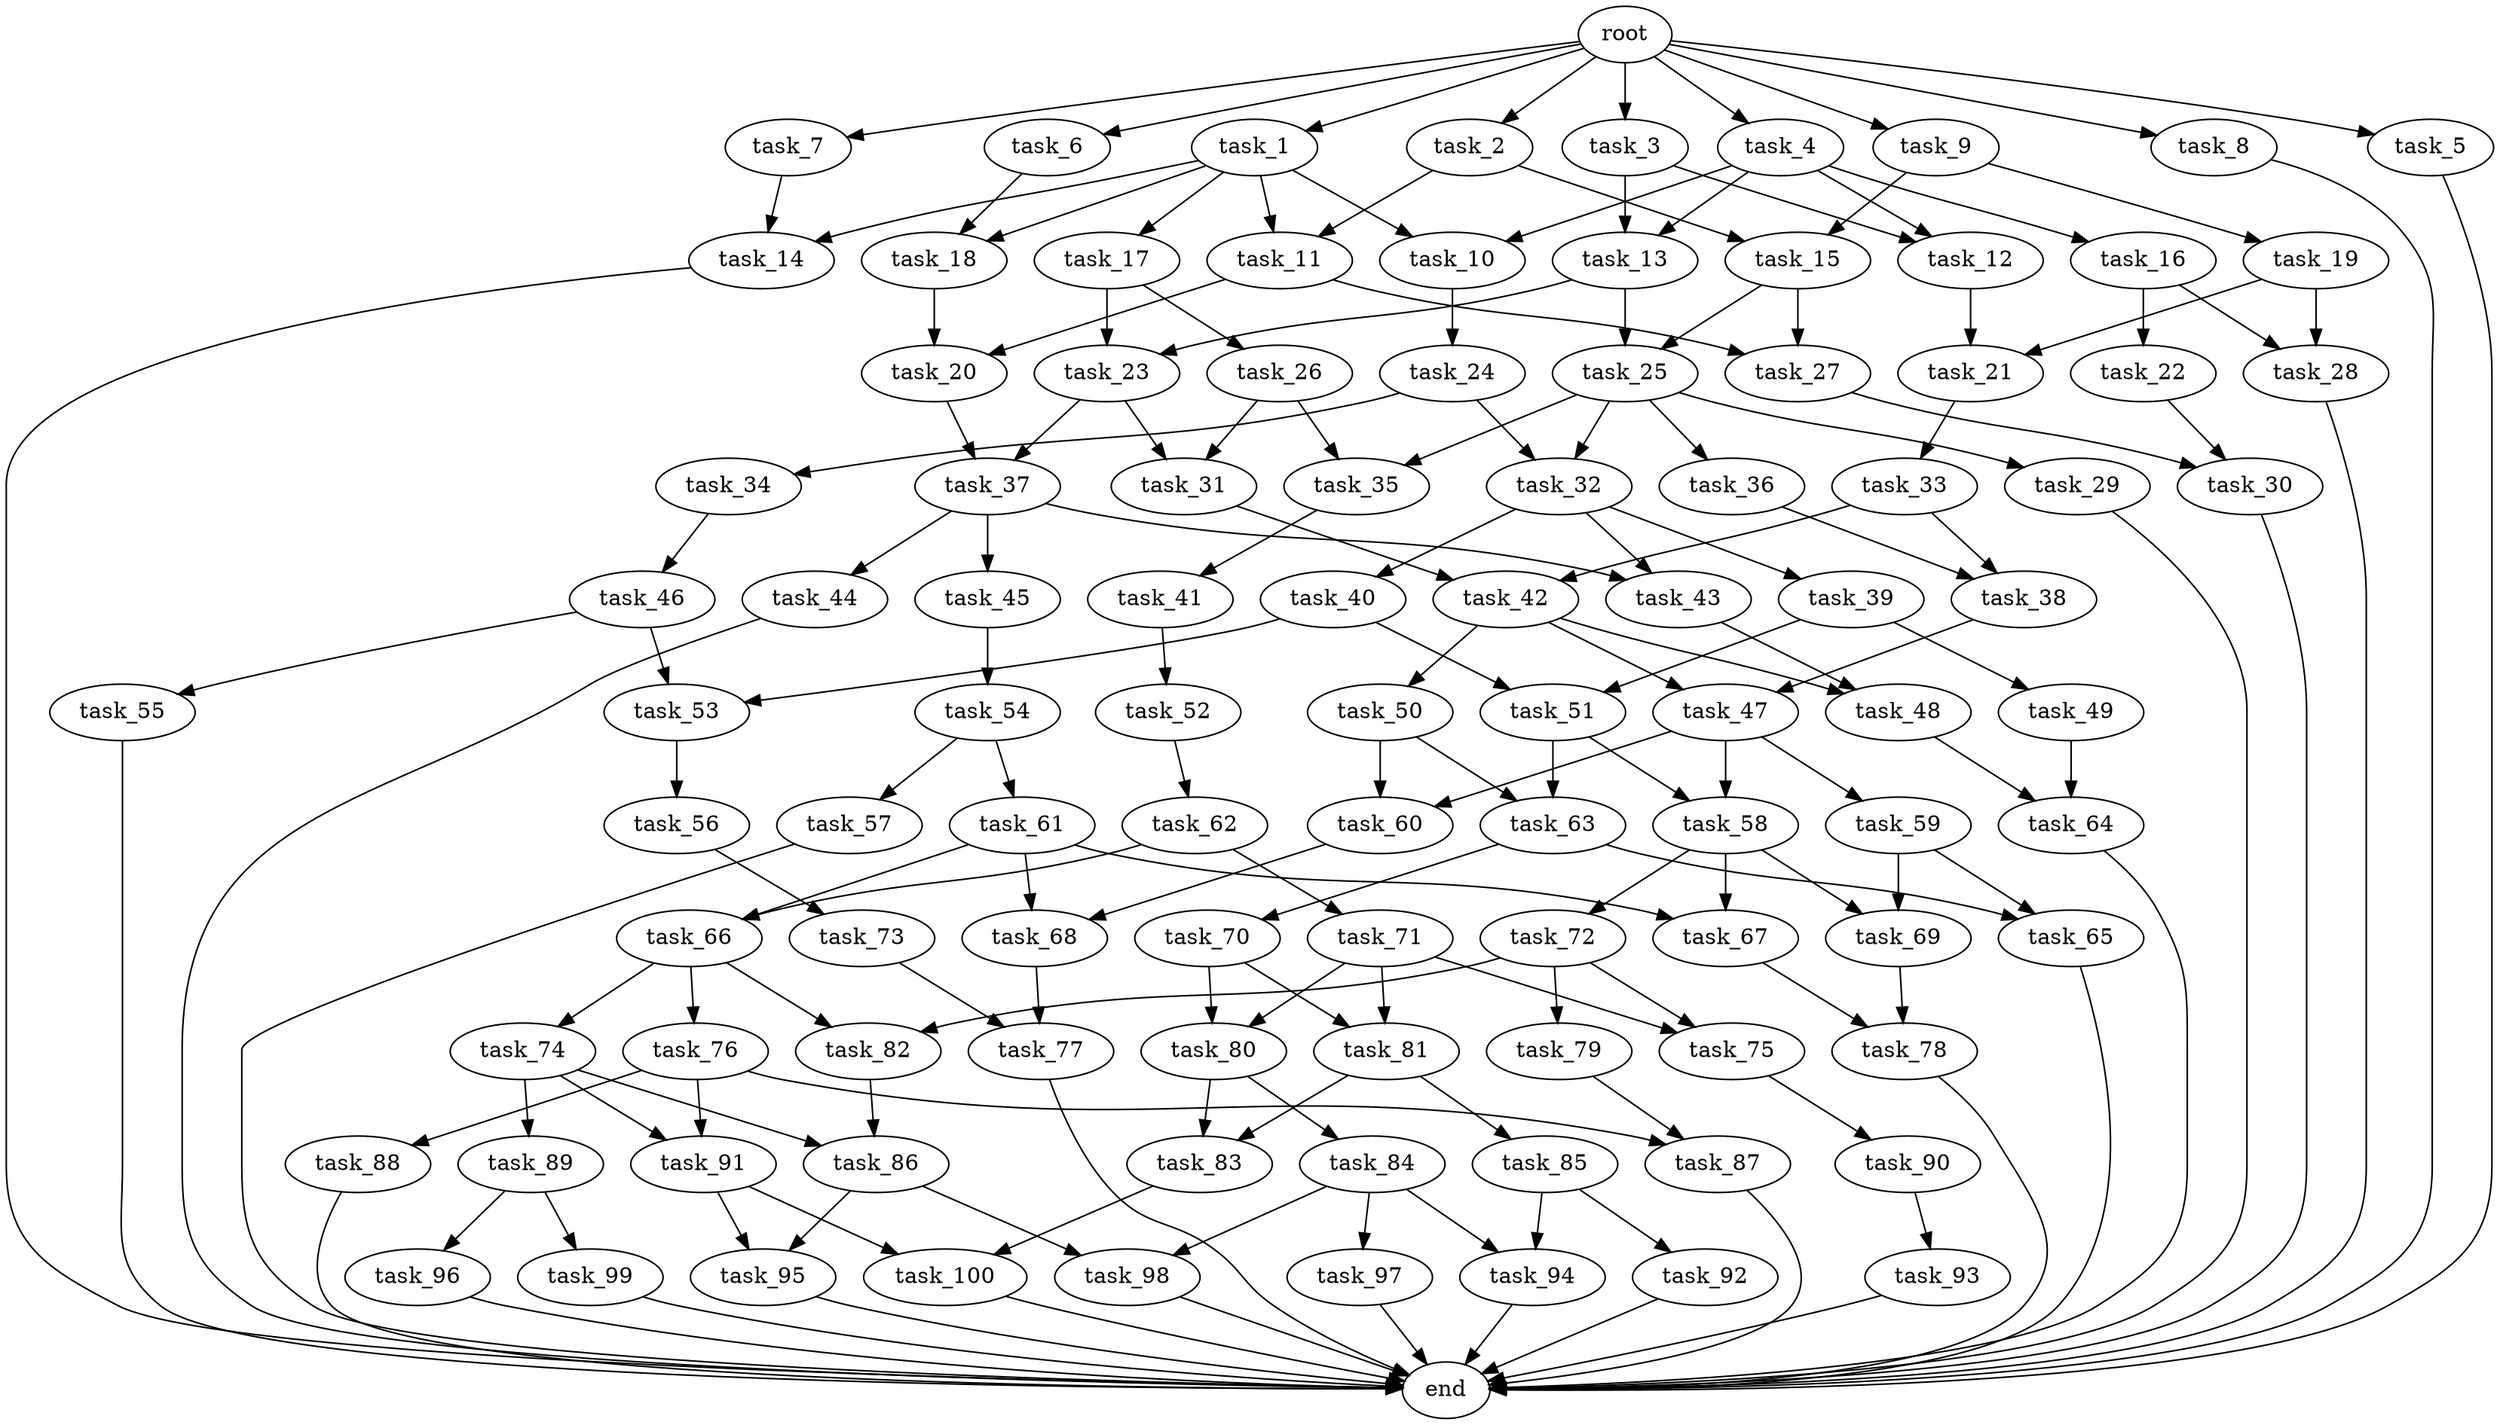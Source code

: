 digraph G {
  task_13 [size="1.709249e+09"];
  task_10 [size="4.003805e+09"];
  task_84 [size="7.106586e+08"];
  task_54 [size="2.684230e+09"];
  task_50 [size="3.140323e+09"];
  task_58 [size="1.173150e+09"];
  task_14 [size="3.246636e+09"];
  root [size="0.000000e+00"];
  task_68 [size="2.321857e+09"];
  task_15 [size="3.362303e+09"];
  task_1 [size="2.820940e+08"];
  task_82 [size="3.563606e+09"];
  task_35 [size="3.033901e+07"];
  task_17 [size="4.677939e+09"];
  task_79 [size="3.034020e+09"];
  task_24 [size="1.286662e+08"];
  task_7 [size="3.382659e+09"];
  task_37 [size="1.985273e+09"];
  task_69 [size="4.298817e+09"];
  task_87 [size="6.157254e+08"];
  task_16 [size="3.788788e+09"];
  task_25 [size="3.461781e+08"];
  task_22 [size="1.952243e+09"];
  task_99 [size="3.778422e+09"];
  task_9 [size="4.619993e+09"];
  task_12 [size="2.871100e+09"];
  task_38 [size="2.871547e+09"];
  task_8 [size="4.462537e+08"];
  task_62 [size="2.130560e+09"];
  task_93 [size="4.949842e+08"];
  task_48 [size="1.305275e+09"];
  task_20 [size="6.904234e+08"];
  task_65 [size="3.014825e+09"];
  task_41 [size="1.533718e+08"];
  task_2 [size="2.864809e+08"];
  task_85 [size="2.766570e+09"];
  task_33 [size="4.573255e+09"];
  task_43 [size="1.993088e+09"];
  task_52 [size="1.688917e+09"];
  task_56 [size="3.970583e+09"];
  task_98 [size="4.485233e+09"];
  task_90 [size="4.677777e+09"];
  task_5 [size="4.621917e+08"];
  task_29 [size="2.161029e+09"];
  task_44 [size="1.375995e+09"];
  task_59 [size="1.691088e+09"];
  task_26 [size="3.555704e+09"];
  task_67 [size="2.233588e+09"];
  task_34 [size="1.780945e+09"];
  task_23 [size="3.993567e+09"];
  task_42 [size="2.760299e+09"];
  task_80 [size="1.712671e+09"];
  task_31 [size="4.421803e+09"];
  task_36 [size="3.046275e+09"];
  task_3 [size="4.485273e+09"];
  task_94 [size="2.055231e+08"];
  task_19 [size="4.829095e+09"];
  task_92 [size="3.645661e+09"];
  task_91 [size="2.064637e+09"];
  task_66 [size="8.154640e+08"];
  task_81 [size="1.252437e+08"];
  task_40 [size="4.156336e+09"];
  task_55 [size="4.513211e+09"];
  task_73 [size="2.958460e+09"];
  task_51 [size="7.690504e+08"];
  task_45 [size="1.599134e+09"];
  task_39 [size="2.533001e+09"];
  task_74 [size="1.640198e+09"];
  task_63 [size="9.798743e+08"];
  task_61 [size="1.295249e+09"];
  task_46 [size="5.189264e+08"];
  task_70 [size="2.253865e+09"];
  task_30 [size="2.573627e+09"];
  task_6 [size="3.927770e+09"];
  task_77 [size="1.968031e+09"];
  task_95 [size="2.431430e+09"];
  task_4 [size="1.380249e+09"];
  task_21 [size="4.425904e+09"];
  task_72 [size="4.040194e+09"];
  task_75 [size="2.846025e+09"];
  task_78 [size="3.297143e+09"];
  task_88 [size="4.267438e+07"];
  task_28 [size="3.350288e+09"];
  task_86 [size="4.682742e+09"];
  task_32 [size="3.630036e+09"];
  task_97 [size="1.462988e+09"];
  task_47 [size="3.190314e+09"];
  end [size="0.000000e+00"];
  task_71 [size="1.513494e+09"];
  task_89 [size="2.110480e+09"];
  task_49 [size="3.853199e+08"];
  task_53 [size="4.239577e+09"];
  task_100 [size="2.057850e+09"];
  task_57 [size="3.295673e+09"];
  task_96 [size="2.359221e+09"];
  task_64 [size="1.008485e+08"];
  task_83 [size="5.826716e+08"];
  task_27 [size="1.704809e+09"];
  task_11 [size="1.535694e+09"];
  task_76 [size="4.513535e+09"];
  task_18 [size="4.560394e+09"];
  task_60 [size="2.350373e+09"];

  task_13 -> task_23 [size="1.709249e+08"];
  task_13 -> task_25 [size="1.709249e+08"];
  task_10 -> task_24 [size="4.003805e+08"];
  task_84 -> task_94 [size="1.421317e+08"];
  task_84 -> task_98 [size="1.421317e+08"];
  task_84 -> task_97 [size="1.421317e+08"];
  task_54 -> task_61 [size="5.368459e+08"];
  task_54 -> task_57 [size="5.368459e+08"];
  task_50 -> task_63 [size="6.280645e+08"];
  task_50 -> task_60 [size="6.280645e+08"];
  task_58 -> task_67 [size="1.173150e+08"];
  task_58 -> task_69 [size="1.173150e+08"];
  task_58 -> task_72 [size="1.173150e+08"];
  task_14 -> end [size="1.000000e-12"];
  root -> task_1 [size="1.000000e-12"];
  root -> task_6 [size="1.000000e-12"];
  root -> task_8 [size="1.000000e-12"];
  root -> task_5 [size="1.000000e-12"];
  root -> task_7 [size="1.000000e-12"];
  root -> task_3 [size="1.000000e-12"];
  root -> task_4 [size="1.000000e-12"];
  root -> task_9 [size="1.000000e-12"];
  root -> task_2 [size="1.000000e-12"];
  task_68 -> task_77 [size="2.321857e+08"];
  task_15 -> task_25 [size="3.362303e+08"];
  task_15 -> task_27 [size="3.362303e+08"];
  task_1 -> task_17 [size="5.641881e+07"];
  task_1 -> task_10 [size="5.641881e+07"];
  task_1 -> task_18 [size="5.641881e+07"];
  task_1 -> task_11 [size="5.641881e+07"];
  task_1 -> task_14 [size="5.641881e+07"];
  task_82 -> task_86 [size="3.563606e+08"];
  task_35 -> task_41 [size="3.033901e+06"];
  task_17 -> task_23 [size="9.355879e+08"];
  task_17 -> task_26 [size="9.355879e+08"];
  task_79 -> task_87 [size="6.068041e+08"];
  task_24 -> task_34 [size="2.573324e+07"];
  task_24 -> task_32 [size="2.573324e+07"];
  task_7 -> task_14 [size="6.765318e+08"];
  task_37 -> task_43 [size="1.985273e+08"];
  task_37 -> task_44 [size="1.985273e+08"];
  task_37 -> task_45 [size="1.985273e+08"];
  task_69 -> task_78 [size="4.298817e+08"];
  task_87 -> end [size="1.000000e-12"];
  task_16 -> task_28 [size="7.577575e+08"];
  task_16 -> task_22 [size="7.577575e+08"];
  task_25 -> task_29 [size="3.461781e+07"];
  task_25 -> task_36 [size="3.461781e+07"];
  task_25 -> task_32 [size="3.461781e+07"];
  task_25 -> task_35 [size="3.461781e+07"];
  task_22 -> task_30 [size="3.904486e+08"];
  task_99 -> end [size="1.000000e-12"];
  task_9 -> task_15 [size="9.239985e+08"];
  task_9 -> task_19 [size="9.239985e+08"];
  task_12 -> task_21 [size="2.871100e+08"];
  task_38 -> task_47 [size="2.871547e+08"];
  task_8 -> end [size="1.000000e-12"];
  task_62 -> task_66 [size="4.261120e+08"];
  task_62 -> task_71 [size="4.261120e+08"];
  task_93 -> end [size="1.000000e-12"];
  task_48 -> task_64 [size="1.305275e+08"];
  task_20 -> task_37 [size="6.904234e+07"];
  task_65 -> end [size="1.000000e-12"];
  task_41 -> task_52 [size="3.067436e+07"];
  task_2 -> task_15 [size="5.729618e+07"];
  task_2 -> task_11 [size="5.729618e+07"];
  task_85 -> task_94 [size="5.533140e+08"];
  task_85 -> task_92 [size="5.533140e+08"];
  task_33 -> task_38 [size="9.146511e+08"];
  task_33 -> task_42 [size="9.146511e+08"];
  task_43 -> task_48 [size="1.993088e+08"];
  task_52 -> task_62 [size="3.377835e+08"];
  task_56 -> task_73 [size="7.941166e+08"];
  task_98 -> end [size="1.000000e-12"];
  task_90 -> task_93 [size="9.355554e+08"];
  task_5 -> end [size="1.000000e-12"];
  task_29 -> end [size="1.000000e-12"];
  task_44 -> end [size="1.000000e-12"];
  task_59 -> task_69 [size="3.382177e+08"];
  task_59 -> task_65 [size="3.382177e+08"];
  task_26 -> task_31 [size="7.111409e+08"];
  task_26 -> task_35 [size="7.111409e+08"];
  task_67 -> task_78 [size="2.233588e+08"];
  task_34 -> task_46 [size="3.561889e+08"];
  task_23 -> task_31 [size="3.993567e+08"];
  task_23 -> task_37 [size="3.993567e+08"];
  task_42 -> task_47 [size="2.760299e+08"];
  task_42 -> task_50 [size="2.760299e+08"];
  task_42 -> task_48 [size="2.760299e+08"];
  task_80 -> task_83 [size="1.712671e+08"];
  task_80 -> task_84 [size="1.712671e+08"];
  task_31 -> task_42 [size="4.421803e+08"];
  task_36 -> task_38 [size="6.092550e+08"];
  task_3 -> task_13 [size="8.970546e+08"];
  task_3 -> task_12 [size="8.970546e+08"];
  task_94 -> end [size="1.000000e-12"];
  task_19 -> task_28 [size="9.658190e+08"];
  task_19 -> task_21 [size="9.658190e+08"];
  task_92 -> end [size="1.000000e-12"];
  task_91 -> task_95 [size="2.064637e+08"];
  task_91 -> task_100 [size="2.064637e+08"];
  task_66 -> task_74 [size="8.154640e+07"];
  task_66 -> task_76 [size="8.154640e+07"];
  task_66 -> task_82 [size="8.154640e+07"];
  task_81 -> task_85 [size="1.252437e+07"];
  task_81 -> task_83 [size="1.252437e+07"];
  task_40 -> task_51 [size="8.312671e+08"];
  task_40 -> task_53 [size="8.312671e+08"];
  task_55 -> end [size="1.000000e-12"];
  task_73 -> task_77 [size="5.916919e+08"];
  task_51 -> task_63 [size="7.690504e+07"];
  task_51 -> task_58 [size="7.690504e+07"];
  task_45 -> task_54 [size="3.198268e+08"];
  task_39 -> task_49 [size="5.066001e+08"];
  task_39 -> task_51 [size="5.066001e+08"];
  task_74 -> task_89 [size="3.280396e+08"];
  task_74 -> task_86 [size="3.280396e+08"];
  task_74 -> task_91 [size="3.280396e+08"];
  task_63 -> task_65 [size="9.798743e+07"];
  task_63 -> task_70 [size="9.798743e+07"];
  task_61 -> task_67 [size="2.590497e+08"];
  task_61 -> task_66 [size="2.590497e+08"];
  task_61 -> task_68 [size="2.590497e+08"];
  task_46 -> task_55 [size="1.037853e+08"];
  task_46 -> task_53 [size="1.037853e+08"];
  task_70 -> task_81 [size="4.507729e+08"];
  task_70 -> task_80 [size="4.507729e+08"];
  task_30 -> end [size="1.000000e-12"];
  task_6 -> task_18 [size="7.855541e+08"];
  task_77 -> end [size="1.000000e-12"];
  task_95 -> end [size="1.000000e-12"];
  task_4 -> task_10 [size="2.760498e+08"];
  task_4 -> task_13 [size="2.760498e+08"];
  task_4 -> task_12 [size="2.760498e+08"];
  task_4 -> task_16 [size="2.760498e+08"];
  task_21 -> task_33 [size="4.425904e+08"];
  task_72 -> task_75 [size="8.080389e+08"];
  task_72 -> task_79 [size="8.080389e+08"];
  task_72 -> task_82 [size="8.080389e+08"];
  task_75 -> task_90 [size="2.846025e+08"];
  task_78 -> end [size="1.000000e-12"];
  task_88 -> end [size="1.000000e-12"];
  task_28 -> end [size="1.000000e-12"];
  task_86 -> task_95 [size="4.682742e+08"];
  task_86 -> task_98 [size="4.682742e+08"];
  task_32 -> task_40 [size="3.630036e+08"];
  task_32 -> task_39 [size="3.630036e+08"];
  task_32 -> task_43 [size="3.630036e+08"];
  task_97 -> end [size="1.000000e-12"];
  task_47 -> task_59 [size="3.190314e+08"];
  task_47 -> task_60 [size="3.190314e+08"];
  task_47 -> task_58 [size="3.190314e+08"];
  task_71 -> task_75 [size="3.026988e+08"];
  task_71 -> task_81 [size="3.026988e+08"];
  task_71 -> task_80 [size="3.026988e+08"];
  task_89 -> task_96 [size="4.220961e+08"];
  task_89 -> task_99 [size="4.220961e+08"];
  task_49 -> task_64 [size="7.706397e+07"];
  task_53 -> task_56 [size="4.239577e+08"];
  task_100 -> end [size="1.000000e-12"];
  task_57 -> end [size="1.000000e-12"];
  task_96 -> end [size="1.000000e-12"];
  task_64 -> end [size="1.000000e-12"];
  task_83 -> task_100 [size="5.826716e+07"];
  task_27 -> task_30 [size="1.704809e+08"];
  task_11 -> task_20 [size="1.535694e+08"];
  task_11 -> task_27 [size="1.535694e+08"];
  task_76 -> task_87 [size="9.027071e+08"];
  task_76 -> task_88 [size="9.027071e+08"];
  task_76 -> task_91 [size="9.027071e+08"];
  task_18 -> task_20 [size="4.560394e+08"];
  task_60 -> task_68 [size="2.350373e+08"];
}
